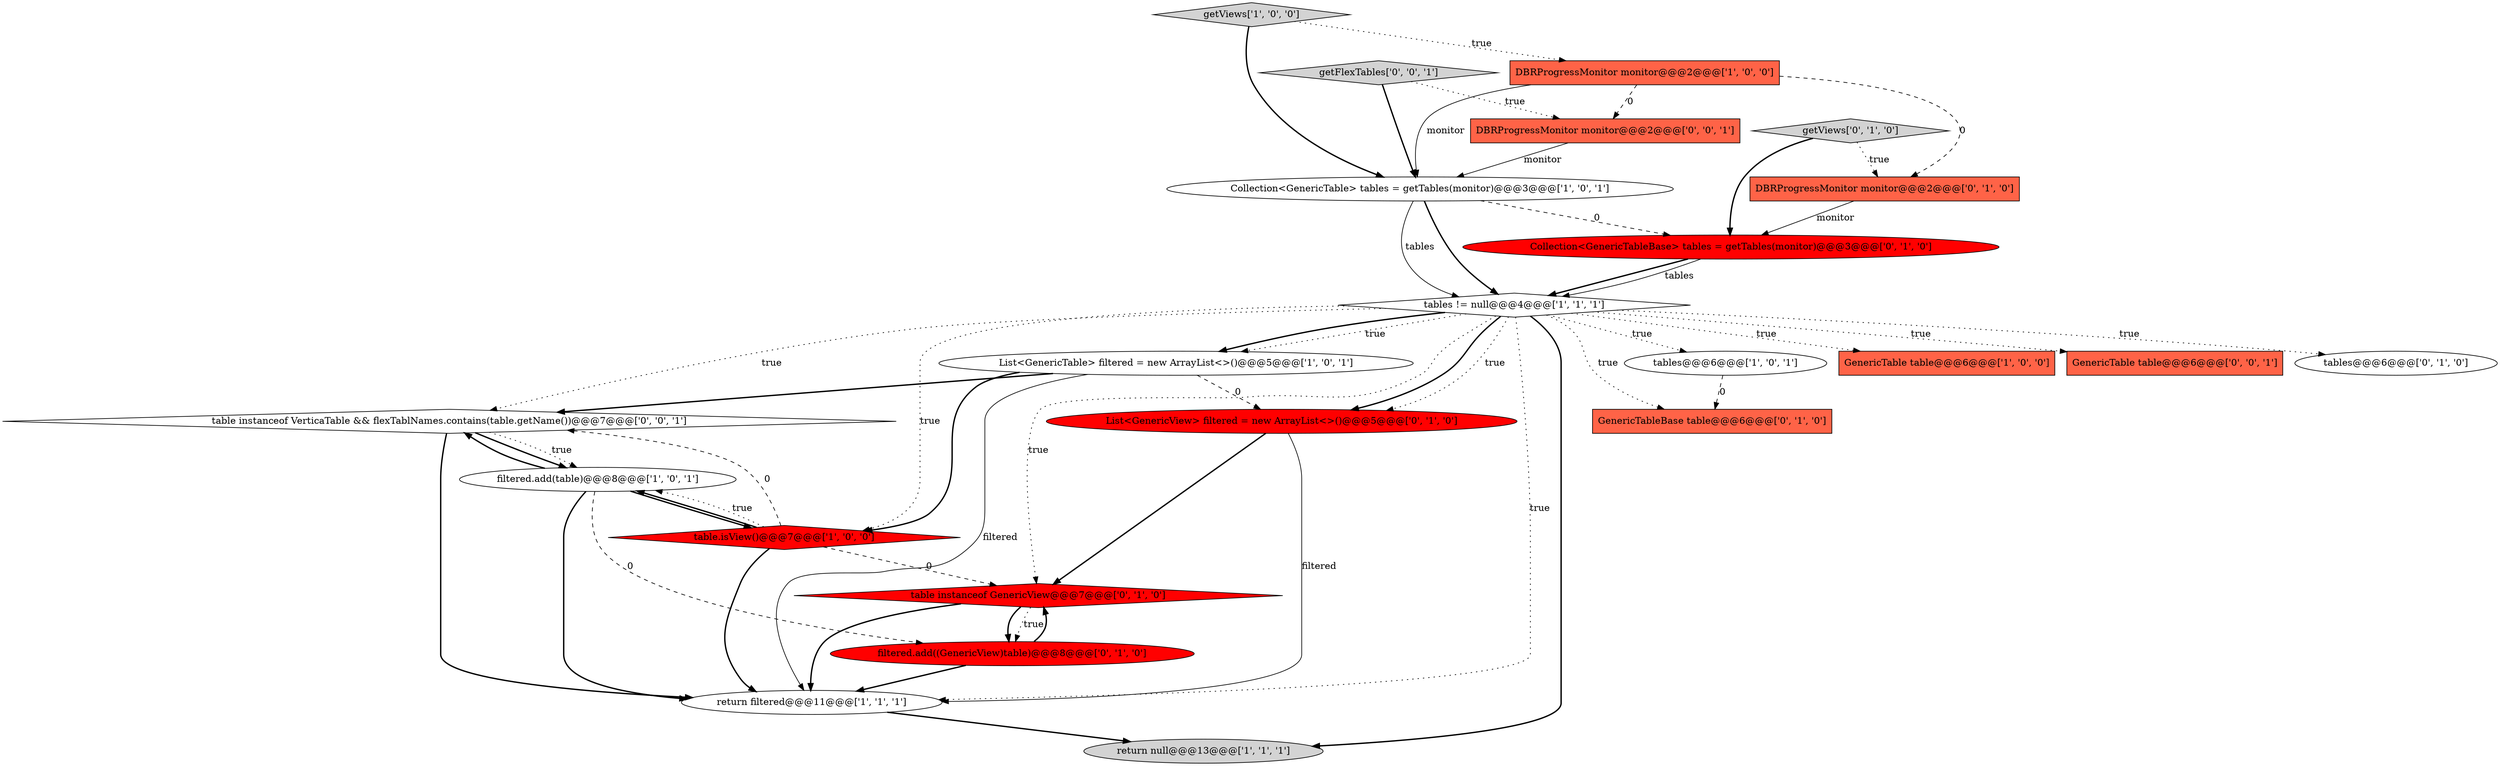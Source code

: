 digraph {
22 [style = filled, label = "table instanceof VerticaTable && flexTablNames.contains(table.getName())@@@7@@@['0', '0', '1']", fillcolor = white, shape = diamond image = "AAA0AAABBB3BBB"];
16 [style = filled, label = "filtered.add((GenericView)table)@@@8@@@['0', '1', '0']", fillcolor = red, shape = ellipse image = "AAA1AAABBB2BBB"];
0 [style = filled, label = "Collection<GenericTable> tables = getTables(monitor)@@@3@@@['1', '0', '1']", fillcolor = white, shape = ellipse image = "AAA0AAABBB1BBB"];
20 [style = filled, label = "DBRProgressMonitor monitor@@@2@@@['0', '0', '1']", fillcolor = tomato, shape = box image = "AAA0AAABBB3BBB"];
5 [style = filled, label = "filtered.add(table)@@@8@@@['1', '0', '1']", fillcolor = white, shape = ellipse image = "AAA0AAABBB1BBB"];
8 [style = filled, label = "DBRProgressMonitor monitor@@@2@@@['1', '0', '0']", fillcolor = tomato, shape = box image = "AAA1AAABBB1BBB"];
17 [style = filled, label = "GenericTableBase table@@@6@@@['0', '1', '0']", fillcolor = tomato, shape = box image = "AAA1AAABBB2BBB"];
3 [style = filled, label = "return null@@@13@@@['1', '1', '1']", fillcolor = lightgray, shape = ellipse image = "AAA0AAABBB1BBB"];
4 [style = filled, label = "GenericTable table@@@6@@@['1', '0', '0']", fillcolor = tomato, shape = box image = "AAA0AAABBB1BBB"];
9 [style = filled, label = "return filtered@@@11@@@['1', '1', '1']", fillcolor = white, shape = ellipse image = "AAA0AAABBB1BBB"];
12 [style = filled, label = "Collection<GenericTableBase> tables = getTables(monitor)@@@3@@@['0', '1', '0']", fillcolor = red, shape = ellipse image = "AAA1AAABBB2BBB"];
1 [style = filled, label = "tables != null@@@4@@@['1', '1', '1']", fillcolor = white, shape = diamond image = "AAA0AAABBB1BBB"];
11 [style = filled, label = "DBRProgressMonitor monitor@@@2@@@['0', '1', '0']", fillcolor = tomato, shape = box image = "AAA1AAABBB2BBB"];
6 [style = filled, label = "getViews['1', '0', '0']", fillcolor = lightgray, shape = diamond image = "AAA0AAABBB1BBB"];
14 [style = filled, label = "table instanceof GenericView@@@7@@@['0', '1', '0']", fillcolor = red, shape = diamond image = "AAA1AAABBB2BBB"];
2 [style = filled, label = "table.isView()@@@7@@@['1', '0', '0']", fillcolor = red, shape = diamond image = "AAA1AAABBB1BBB"];
15 [style = filled, label = "List<GenericView> filtered = new ArrayList<>()@@@5@@@['0', '1', '0']", fillcolor = red, shape = ellipse image = "AAA1AAABBB2BBB"];
10 [style = filled, label = "List<GenericTable> filtered = new ArrayList<>()@@@5@@@['1', '0', '1']", fillcolor = white, shape = ellipse image = "AAA0AAABBB1BBB"];
7 [style = filled, label = "tables@@@6@@@['1', '0', '1']", fillcolor = white, shape = ellipse image = "AAA0AAABBB1BBB"];
18 [style = filled, label = "getViews['0', '1', '0']", fillcolor = lightgray, shape = diamond image = "AAA0AAABBB2BBB"];
19 [style = filled, label = "GenericTable table@@@6@@@['0', '0', '1']", fillcolor = tomato, shape = box image = "AAA0AAABBB3BBB"];
21 [style = filled, label = "getFlexTables['0', '0', '1']", fillcolor = lightgray, shape = diamond image = "AAA0AAABBB3BBB"];
13 [style = filled, label = "tables@@@6@@@['0', '1', '0']", fillcolor = white, shape = ellipse image = "AAA0AAABBB2BBB"];
14->16 [style = bold, label=""];
10->22 [style = bold, label=""];
10->15 [style = dashed, label="0"];
16->9 [style = bold, label=""];
1->10 [style = dotted, label="true"];
21->20 [style = dotted, label="true"];
5->9 [style = bold, label=""];
15->14 [style = bold, label=""];
21->0 [style = bold, label=""];
1->17 [style = dotted, label="true"];
7->17 [style = dashed, label="0"];
1->15 [style = bold, label=""];
22->9 [style = bold, label=""];
1->22 [style = dotted, label="true"];
8->20 [style = dashed, label="0"];
1->3 [style = bold, label=""];
18->12 [style = bold, label=""];
15->9 [style = solid, label="filtered"];
8->0 [style = solid, label="monitor"];
6->0 [style = bold, label=""];
1->4 [style = dotted, label="true"];
2->9 [style = bold, label=""];
1->14 [style = dotted, label="true"];
0->12 [style = dashed, label="0"];
12->1 [style = bold, label=""];
0->1 [style = solid, label="tables"];
22->5 [style = bold, label=""];
1->19 [style = dotted, label="true"];
22->5 [style = dotted, label="true"];
1->7 [style = dotted, label="true"];
5->16 [style = dashed, label="0"];
1->13 [style = dotted, label="true"];
14->16 [style = dotted, label="true"];
18->11 [style = dotted, label="true"];
5->2 [style = bold, label=""];
2->14 [style = dashed, label="0"];
6->8 [style = dotted, label="true"];
0->1 [style = bold, label=""];
1->15 [style = dotted, label="true"];
1->9 [style = dotted, label="true"];
11->12 [style = solid, label="monitor"];
9->3 [style = bold, label=""];
16->14 [style = bold, label=""];
14->9 [style = bold, label=""];
10->2 [style = bold, label=""];
8->11 [style = dashed, label="0"];
1->2 [style = dotted, label="true"];
2->5 [style = dotted, label="true"];
20->0 [style = solid, label="monitor"];
1->10 [style = bold, label=""];
5->22 [style = bold, label=""];
2->22 [style = dashed, label="0"];
12->1 [style = solid, label="tables"];
10->9 [style = solid, label="filtered"];
2->5 [style = bold, label=""];
}
